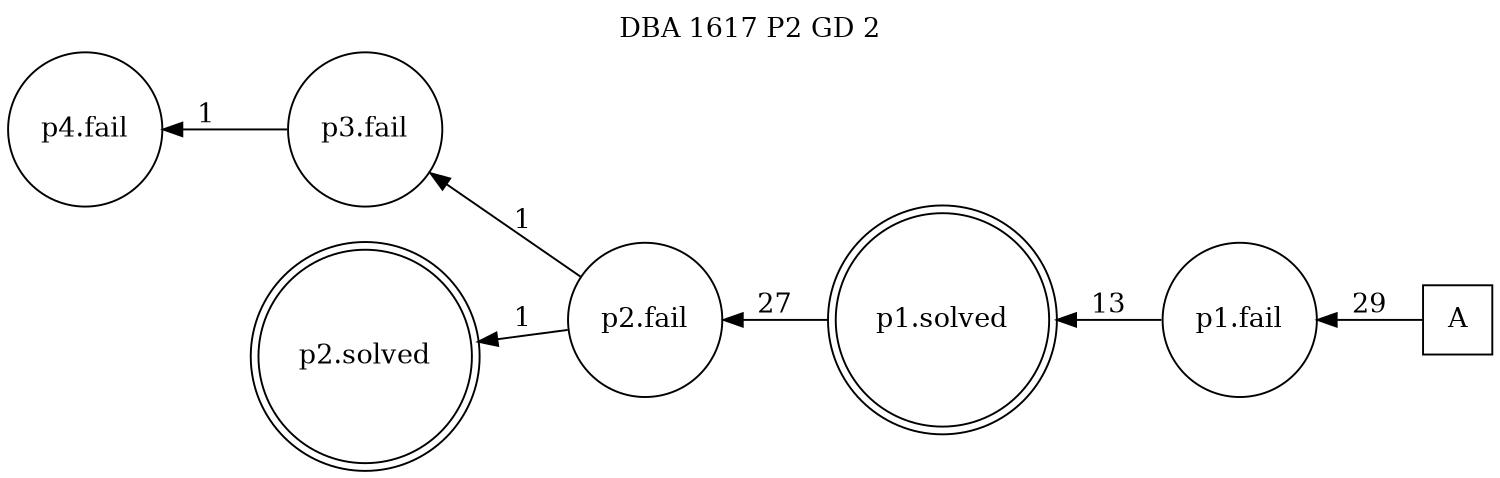 digraph DBA_1617_P2_GD_2_GOOD {
labelloc="tl"
label= " DBA 1617 P2 GD 2 "
rankdir="RL";
graph [ size=" 10 , 10 !"]

"A" [shape="square" label="A"]
"p1.fail" [shape="circle" label="p1.fail"]
"p1.solved" [shape="doublecircle" label="p1.solved"]
"p2.fail" [shape="circle" label="p2.fail"]
"p3.fail" [shape="circle" label="p3.fail"]
"p4.fail" [shape="circle" label="p4.fail"]
"p2.solved" [shape="doublecircle" label="p2.solved"]
"A" -> "p1.fail" [ label=29]
"p1.fail" -> "p1.solved" [ label=13]
"p1.solved" -> "p2.fail" [ label=27]
"p2.fail" -> "p3.fail" [ label=1]
"p2.fail" -> "p2.solved" [ label=1]
"p3.fail" -> "p4.fail" [ label=1]
}
